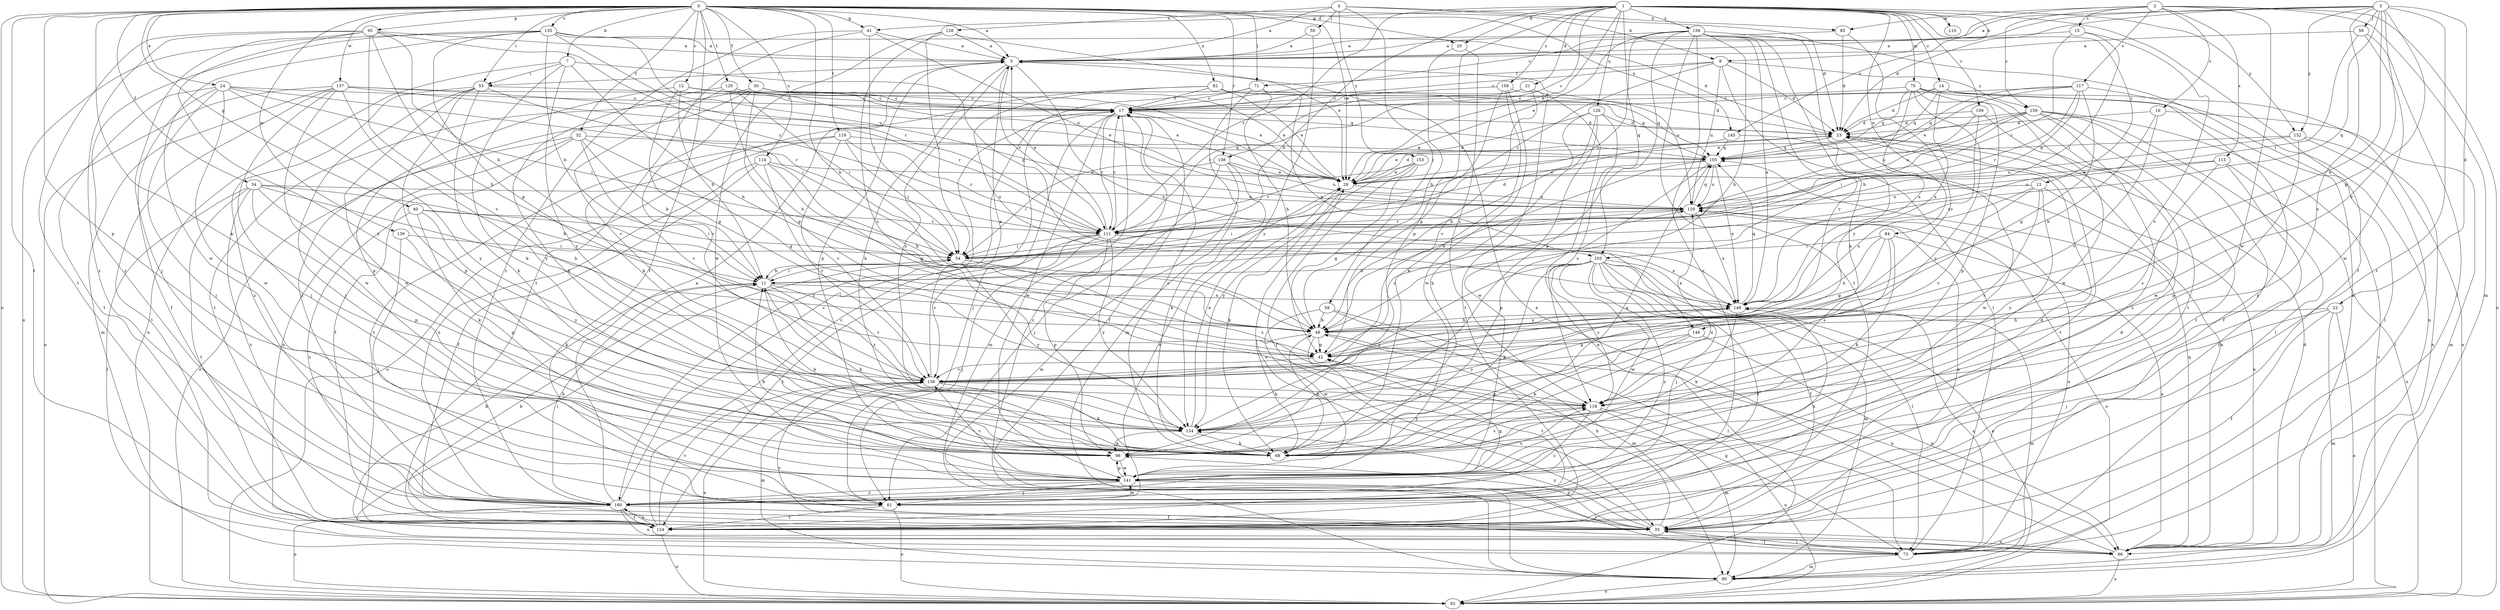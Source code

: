 strict digraph  {
0;
1;
2;
3;
4;
5;
7;
8;
11;
12;
13;
14;
15;
16;
17;
20;
21;
22;
23;
24;
29;
30;
32;
34;
35;
40;
41;
42;
48;
53;
54;
56;
58;
59;
61;
68;
71;
73;
75;
80;
82;
84;
85;
86;
92;
95;
98;
103;
105;
108;
109;
110;
111;
114;
115;
117;
118;
119;
120;
124;
126;
128;
129;
135;
136;
137;
139;
141;
145;
146;
148;
152;
153;
154;
156;
158;
159;
160;
0 -> 5  [label=a];
0 -> 7  [label=b];
0 -> 8  [label=b];
0 -> 12  [label=c];
0 -> 20  [label=d];
0 -> 24  [label=e];
0 -> 29  [label=e];
0 -> 30  [label=f];
0 -> 32  [label=f];
0 -> 34  [label=f];
0 -> 35  [label=f];
0 -> 40  [label=g];
0 -> 41  [label=g];
0 -> 48  [label=h];
0 -> 53  [label=i];
0 -> 68  [label=k];
0 -> 71  [label=l];
0 -> 82  [label=n];
0 -> 92  [label=o];
0 -> 95  [label=p];
0 -> 98  [label=p];
0 -> 108  [label=r];
0 -> 114  [label=s];
0 -> 119  [label=t];
0 -> 120  [label=t];
0 -> 124  [label=t];
0 -> 135  [label=v];
0 -> 137  [label=w];
0 -> 139  [label=w];
0 -> 145  [label=x];
1 -> 8  [label=b];
1 -> 11  [label=b];
1 -> 13  [label=c];
1 -> 14  [label=c];
1 -> 20  [label=d];
1 -> 21  [label=d];
1 -> 29  [label=e];
1 -> 35  [label=f];
1 -> 41  [label=g];
1 -> 75  [label=m];
1 -> 84  [label=n];
1 -> 98  [label=p];
1 -> 103  [label=q];
1 -> 108  [label=r];
1 -> 109  [label=r];
1 -> 110  [label=r];
1 -> 111  [label=r];
1 -> 126  [label=u];
1 -> 152  [label=y];
1 -> 156  [label=z];
1 -> 158  [label=z];
2 -> 15  [label=c];
2 -> 16  [label=c];
2 -> 17  [label=c];
2 -> 80  [label=m];
2 -> 85  [label=n];
2 -> 92  [label=o];
2 -> 115  [label=s];
2 -> 117  [label=s];
2 -> 141  [label=w];
2 -> 159  [label=z];
3 -> 5  [label=a];
3 -> 22  [label=d];
3 -> 23  [label=d];
3 -> 42  [label=g];
3 -> 56  [label=j];
3 -> 103  [label=q];
3 -> 118  [label=s];
3 -> 124  [label=t];
3 -> 136  [label=v];
3 -> 145  [label=x];
3 -> 146  [label=x];
3 -> 152  [label=y];
4 -> 5  [label=a];
4 -> 23  [label=d];
4 -> 58  [label=j];
4 -> 59  [label=j];
4 -> 85  [label=n];
4 -> 128  [label=u];
4 -> 153  [label=y];
5 -> 53  [label=i];
5 -> 68  [label=k];
5 -> 98  [label=p];
5 -> 111  [label=r];
5 -> 129  [label=u];
5 -> 146  [label=x];
5 -> 154  [label=y];
7 -> 48  [label=h];
7 -> 53  [label=i];
7 -> 68  [label=k];
7 -> 92  [label=o];
7 -> 103  [label=q];
7 -> 154  [label=y];
8 -> 17  [label=c];
8 -> 23  [label=d];
8 -> 71  [label=l];
8 -> 73  [label=l];
8 -> 111  [label=r];
8 -> 129  [label=u];
8 -> 159  [label=z];
11 -> 54  [label=i];
11 -> 68  [label=k];
11 -> 118  [label=s];
11 -> 136  [label=v];
11 -> 148  [label=x];
12 -> 11  [label=b];
12 -> 17  [label=c];
12 -> 29  [label=e];
12 -> 42  [label=g];
12 -> 98  [label=p];
12 -> 105  [label=q];
13 -> 86  [label=n];
13 -> 118  [label=s];
13 -> 129  [label=u];
13 -> 136  [label=v];
13 -> 148  [label=x];
13 -> 154  [label=y];
14 -> 17  [label=c];
14 -> 23  [label=d];
14 -> 92  [label=o];
14 -> 105  [label=q];
14 -> 148  [label=x];
14 -> 160  [label=z];
15 -> 5  [label=a];
15 -> 54  [label=i];
15 -> 111  [label=r];
15 -> 118  [label=s];
16 -> 23  [label=d];
16 -> 48  [label=h];
16 -> 80  [label=m];
16 -> 136  [label=v];
17 -> 23  [label=d];
17 -> 35  [label=f];
17 -> 61  [label=j];
17 -> 80  [label=m];
17 -> 111  [label=r];
17 -> 141  [label=w];
20 -> 48  [label=h];
20 -> 118  [label=s];
21 -> 17  [label=c];
21 -> 92  [label=o];
21 -> 111  [label=r];
21 -> 136  [label=v];
22 -> 35  [label=f];
22 -> 48  [label=h];
22 -> 61  [label=j];
22 -> 80  [label=m];
22 -> 92  [label=o];
23 -> 105  [label=q];
23 -> 124  [label=t];
23 -> 141  [label=w];
24 -> 17  [label=c];
24 -> 35  [label=f];
24 -> 54  [label=i];
24 -> 61  [label=j];
24 -> 111  [label=r];
24 -> 124  [label=t];
24 -> 141  [label=w];
24 -> 154  [label=y];
29 -> 17  [label=c];
29 -> 23  [label=d];
29 -> 68  [label=k];
29 -> 129  [label=u];
30 -> 17  [label=c];
30 -> 29  [label=e];
30 -> 42  [label=g];
30 -> 105  [label=q];
30 -> 124  [label=t];
30 -> 136  [label=v];
30 -> 160  [label=z];
32 -> 11  [label=b];
32 -> 35  [label=f];
32 -> 42  [label=g];
32 -> 86  [label=n];
32 -> 92  [label=o];
32 -> 105  [label=q];
32 -> 136  [label=v];
34 -> 11  [label=b];
34 -> 48  [label=h];
34 -> 68  [label=k];
34 -> 73  [label=l];
34 -> 98  [label=p];
34 -> 124  [label=t];
34 -> 129  [label=u];
34 -> 160  [label=z];
35 -> 11  [label=b];
35 -> 17  [label=c];
35 -> 23  [label=d];
35 -> 29  [label=e];
35 -> 48  [label=h];
35 -> 73  [label=l];
35 -> 86  [label=n];
35 -> 98  [label=p];
35 -> 129  [label=u];
35 -> 154  [label=y];
40 -> 54  [label=i];
40 -> 98  [label=p];
40 -> 111  [label=r];
40 -> 154  [label=y];
40 -> 160  [label=z];
41 -> 5  [label=a];
41 -> 54  [label=i];
41 -> 124  [label=t];
41 -> 129  [label=u];
41 -> 160  [label=z];
42 -> 129  [label=u];
42 -> 136  [label=v];
48 -> 42  [label=g];
48 -> 68  [label=k];
48 -> 86  [label=n];
48 -> 124  [label=t];
48 -> 148  [label=x];
53 -> 17  [label=c];
53 -> 54  [label=i];
53 -> 61  [label=j];
53 -> 68  [label=k];
53 -> 98  [label=p];
53 -> 141  [label=w];
53 -> 160  [label=z];
54 -> 11  [label=b];
54 -> 118  [label=s];
54 -> 154  [label=y];
56 -> 5  [label=a];
56 -> 54  [label=i];
56 -> 73  [label=l];
56 -> 141  [label=w];
58 -> 48  [label=h];
58 -> 73  [label=l];
58 -> 80  [label=m];
58 -> 141  [label=w];
59 -> 5  [label=a];
59 -> 154  [label=y];
61 -> 23  [label=d];
61 -> 29  [label=e];
61 -> 92  [label=o];
61 -> 124  [label=t];
61 -> 141  [label=w];
68 -> 11  [label=b];
68 -> 17  [label=c];
68 -> 48  [label=h];
68 -> 105  [label=q];
68 -> 118  [label=s];
68 -> 129  [label=u];
71 -> 17  [label=c];
71 -> 48  [label=h];
71 -> 80  [label=m];
71 -> 148  [label=x];
71 -> 160  [label=z];
73 -> 35  [label=f];
73 -> 42  [label=g];
73 -> 80  [label=m];
73 -> 129  [label=u];
73 -> 148  [label=x];
75 -> 17  [label=c];
75 -> 73  [label=l];
75 -> 98  [label=p];
75 -> 105  [label=q];
75 -> 124  [label=t];
75 -> 141  [label=w];
75 -> 148  [label=x];
75 -> 154  [label=y];
80 -> 92  [label=o];
82 -> 17  [label=c];
82 -> 23  [label=d];
82 -> 29  [label=e];
82 -> 68  [label=k];
82 -> 105  [label=q];
82 -> 148  [label=x];
84 -> 42  [label=g];
84 -> 48  [label=h];
84 -> 54  [label=i];
84 -> 68  [label=k];
84 -> 86  [label=n];
84 -> 118  [label=s];
85 -> 5  [label=a];
85 -> 23  [label=d];
85 -> 136  [label=v];
86 -> 5  [label=a];
86 -> 23  [label=d];
86 -> 54  [label=i];
86 -> 92  [label=o];
86 -> 105  [label=q];
86 -> 136  [label=v];
95 -> 5  [label=a];
95 -> 11  [label=b];
95 -> 48  [label=h];
95 -> 61  [label=j];
95 -> 111  [label=r];
95 -> 124  [label=t];
95 -> 136  [label=v];
95 -> 154  [label=y];
95 -> 160  [label=z];
98 -> 141  [label=w];
103 -> 11  [label=b];
103 -> 35  [label=f];
103 -> 61  [label=j];
103 -> 68  [label=k];
103 -> 73  [label=l];
103 -> 80  [label=m];
103 -> 92  [label=o];
103 -> 118  [label=s];
103 -> 124  [label=t];
103 -> 141  [label=w];
103 -> 148  [label=x];
103 -> 154  [label=y];
103 -> 160  [label=z];
105 -> 29  [label=e];
105 -> 48  [label=h];
105 -> 98  [label=p];
105 -> 129  [label=u];
105 -> 148  [label=x];
108 -> 29  [label=e];
108 -> 54  [label=i];
108 -> 61  [label=j];
108 -> 68  [label=k];
108 -> 80  [label=m];
108 -> 129  [label=u];
109 -> 23  [label=d];
109 -> 129  [label=u];
109 -> 141  [label=w];
109 -> 148  [label=x];
111 -> 5  [label=a];
111 -> 17  [label=c];
111 -> 23  [label=d];
111 -> 54  [label=i];
111 -> 61  [label=j];
111 -> 98  [label=p];
111 -> 124  [label=t];
111 -> 136  [label=v];
111 -> 148  [label=x];
111 -> 154  [label=y];
114 -> 29  [label=e];
114 -> 35  [label=f];
114 -> 42  [label=g];
114 -> 48  [label=h];
114 -> 136  [label=v];
114 -> 160  [label=z];
115 -> 29  [label=e];
115 -> 35  [label=f];
115 -> 92  [label=o];
115 -> 118  [label=s];
115 -> 129  [label=u];
117 -> 11  [label=b];
117 -> 17  [label=c];
117 -> 29  [label=e];
117 -> 42  [label=g];
117 -> 86  [label=n];
117 -> 105  [label=q];
117 -> 111  [label=r];
118 -> 80  [label=m];
118 -> 92  [label=o];
118 -> 154  [label=y];
118 -> 160  [label=z];
119 -> 54  [label=i];
119 -> 92  [label=o];
119 -> 105  [label=q];
119 -> 111  [label=r];
119 -> 124  [label=t];
119 -> 136  [label=v];
120 -> 17  [label=c];
120 -> 29  [label=e];
120 -> 48  [label=h];
120 -> 54  [label=i];
120 -> 68  [label=k];
120 -> 136  [label=v];
124 -> 11  [label=b];
124 -> 17  [label=c];
124 -> 92  [label=o];
124 -> 136  [label=v];
124 -> 160  [label=z];
126 -> 23  [label=d];
126 -> 29  [label=e];
126 -> 48  [label=h];
126 -> 68  [label=k];
126 -> 118  [label=s];
126 -> 141  [label=w];
128 -> 5  [label=a];
128 -> 29  [label=e];
128 -> 54  [label=i];
128 -> 118  [label=s];
128 -> 141  [label=w];
129 -> 54  [label=i];
129 -> 92  [label=o];
129 -> 105  [label=q];
129 -> 111  [label=r];
129 -> 148  [label=x];
135 -> 5  [label=a];
135 -> 11  [label=b];
135 -> 23  [label=d];
135 -> 42  [label=g];
135 -> 92  [label=o];
135 -> 111  [label=r];
135 -> 129  [label=u];
135 -> 141  [label=w];
135 -> 160  [label=z];
136 -> 5  [label=a];
136 -> 68  [label=k];
136 -> 80  [label=m];
136 -> 92  [label=o];
136 -> 118  [label=s];
137 -> 17  [label=c];
137 -> 29  [label=e];
137 -> 61  [label=j];
137 -> 73  [label=l];
137 -> 80  [label=m];
137 -> 92  [label=o];
137 -> 111  [label=r];
137 -> 141  [label=w];
137 -> 154  [label=y];
139 -> 54  [label=i];
139 -> 61  [label=j];
139 -> 68  [label=k];
141 -> 11  [label=b];
141 -> 61  [label=j];
141 -> 73  [label=l];
141 -> 98  [label=p];
141 -> 118  [label=s];
141 -> 136  [label=v];
141 -> 160  [label=z];
145 -> 29  [label=e];
145 -> 86  [label=n];
145 -> 105  [label=q];
146 -> 42  [label=g];
146 -> 68  [label=k];
146 -> 86  [label=n];
146 -> 98  [label=p];
148 -> 48  [label=h];
148 -> 68  [label=k];
148 -> 80  [label=m];
148 -> 105  [label=q];
148 -> 154  [label=y];
152 -> 73  [label=l];
152 -> 86  [label=n];
152 -> 98  [label=p];
152 -> 105  [label=q];
152 -> 129  [label=u];
153 -> 29  [label=e];
153 -> 35  [label=f];
153 -> 42  [label=g];
153 -> 111  [label=r];
153 -> 154  [label=y];
154 -> 29  [label=e];
154 -> 68  [label=k];
154 -> 98  [label=p];
156 -> 5  [label=a];
156 -> 29  [label=e];
156 -> 48  [label=h];
156 -> 54  [label=i];
156 -> 68  [label=k];
156 -> 86  [label=n];
156 -> 98  [label=p];
156 -> 124  [label=t];
156 -> 136  [label=v];
156 -> 148  [label=x];
156 -> 154  [label=y];
156 -> 160  [label=z];
158 -> 17  [label=c];
158 -> 42  [label=g];
158 -> 68  [label=k];
158 -> 124  [label=t];
158 -> 141  [label=w];
159 -> 23  [label=d];
159 -> 29  [label=e];
159 -> 35  [label=f];
159 -> 54  [label=i];
159 -> 73  [label=l];
159 -> 92  [label=o];
159 -> 124  [label=t];
159 -> 129  [label=u];
159 -> 160  [label=z];
160 -> 5  [label=a];
160 -> 11  [label=b];
160 -> 17  [label=c];
160 -> 35  [label=f];
160 -> 42  [label=g];
160 -> 86  [label=n];
160 -> 92  [label=o];
160 -> 124  [label=t];
160 -> 148  [label=x];
}
